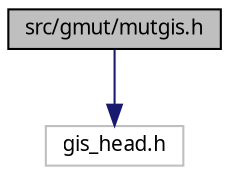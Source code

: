 digraph "src/gmut/mutgis.h"
{
  edge [fontname="Sans",fontsize="10",labelfontname="Sans",labelfontsize="10"];
  node [fontname="Sans",fontsize="10",shape=record];
  Node0 [label="src/gmut/mutgis.h",height=0.2,width=0.4,color="black", fillcolor="grey75", style="filled", fontcolor="black"];
  Node0 -> Node1 [color="midnightblue",fontsize="10",style="solid",fontname="Sans"];
  Node1 [label="gis_head.h",height=0.2,width=0.4,color="grey75", fillcolor="white", style="filled"];
}
